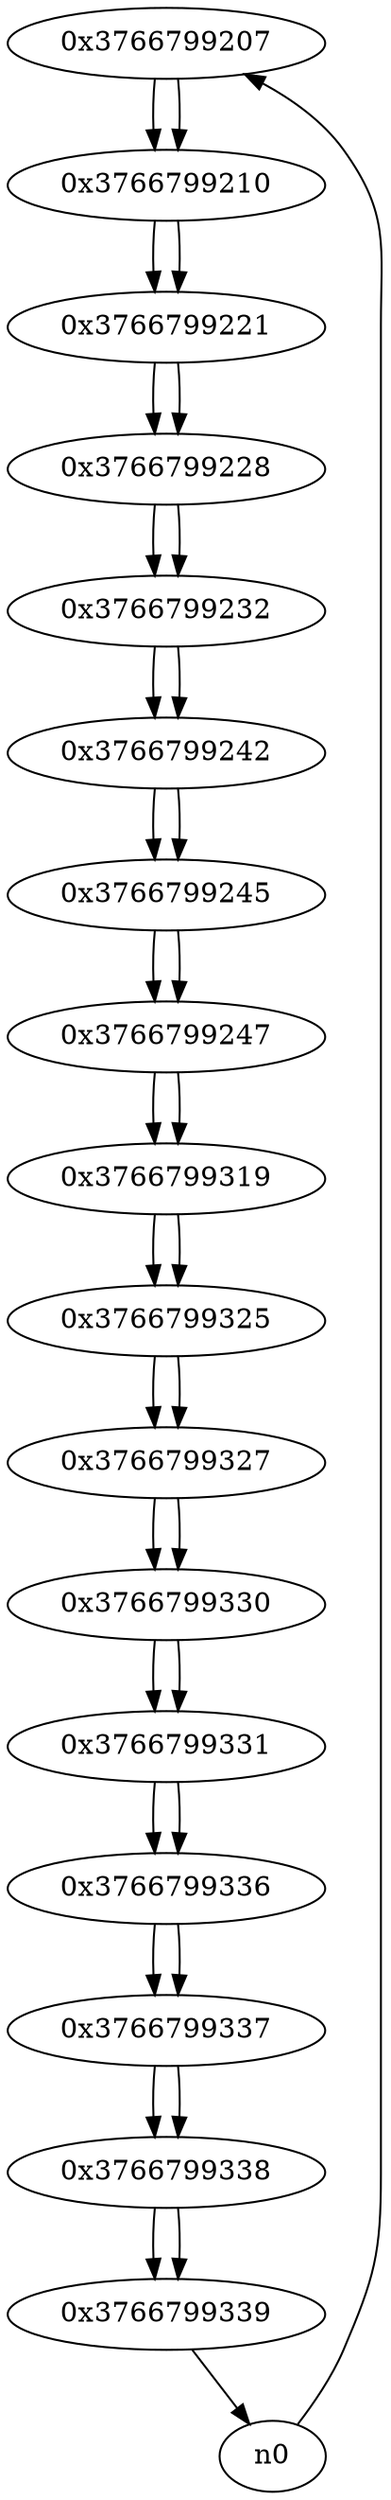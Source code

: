 digraph G{
/* nodes */
  n1 [label="0x3766799207"]
  n2 [label="0x3766799210"]
  n3 [label="0x3766799221"]
  n4 [label="0x3766799228"]
  n5 [label="0x3766799232"]
  n6 [label="0x3766799242"]
  n7 [label="0x3766799245"]
  n8 [label="0x3766799247"]
  n9 [label="0x3766799319"]
  n10 [label="0x3766799325"]
  n11 [label="0x3766799327"]
  n12 [label="0x3766799330"]
  n13 [label="0x3766799331"]
  n14 [label="0x3766799336"]
  n15 [label="0x3766799337"]
  n16 [label="0x3766799338"]
  n17 [label="0x3766799339"]
/* edges */
n1 -> n2;
n0 -> n1;
n2 -> n3;
n1 -> n2;
n3 -> n4;
n2 -> n3;
n4 -> n5;
n3 -> n4;
n5 -> n6;
n4 -> n5;
n6 -> n7;
n5 -> n6;
n7 -> n8;
n6 -> n7;
n8 -> n9;
n7 -> n8;
n9 -> n10;
n8 -> n9;
n10 -> n11;
n9 -> n10;
n11 -> n12;
n10 -> n11;
n12 -> n13;
n11 -> n12;
n13 -> n14;
n12 -> n13;
n14 -> n15;
n13 -> n14;
n15 -> n16;
n14 -> n15;
n16 -> n17;
n15 -> n16;
n17 -> n0;
n16 -> n17;
}
